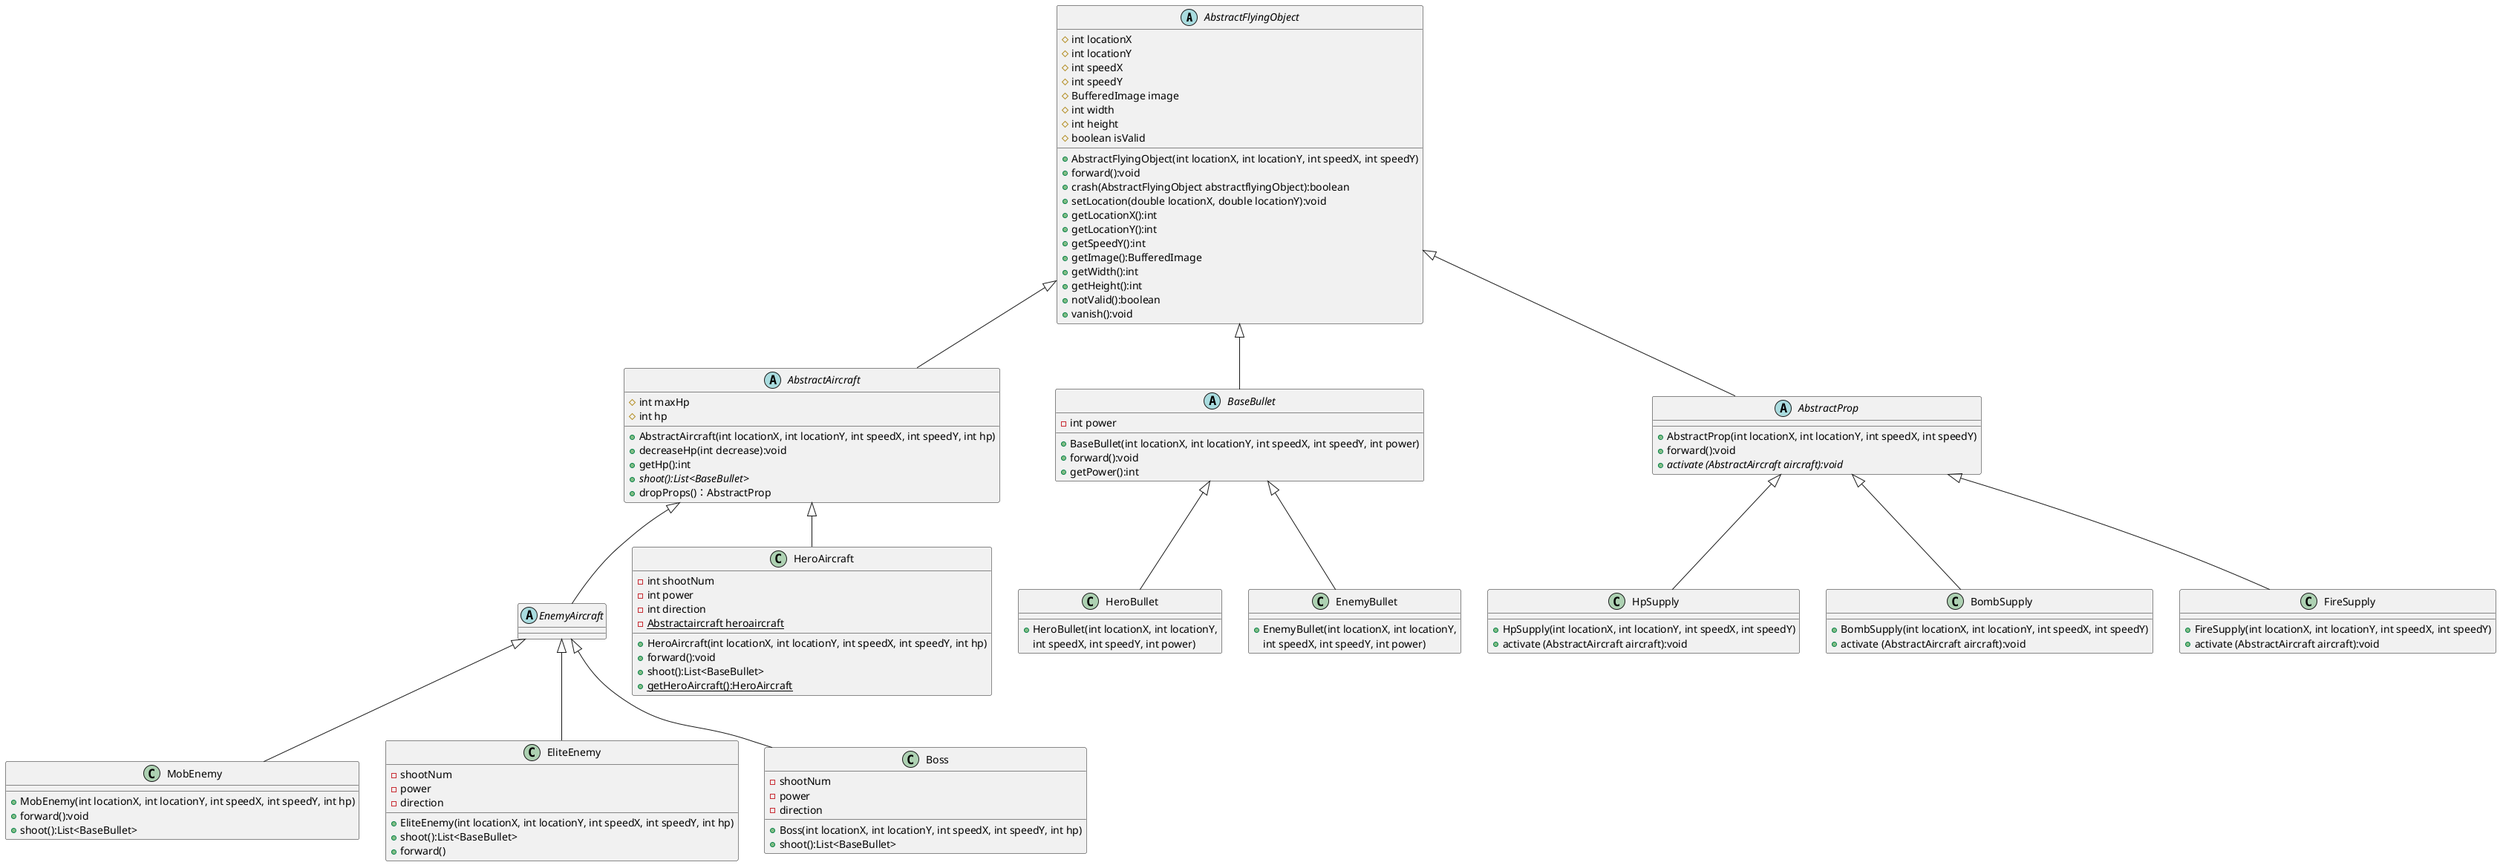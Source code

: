 @startuml
'https://plantuml.com/class-diagram

abstract class AbstractFlyingObject
{
    # int locationX
    # int locationY
    # int speedX
    # int speedY
    # BufferedImage image
    # int width
    # int height
    # boolean isValid

    + AbstractFlyingObject(int locationX, int locationY, int speedX, int speedY)
    + forward():void
    + crash(AbstractFlyingObject abstractflyingObject):boolean
    + setLocation(double locationX, double locationY):void
    + getLocationX():int
    + getLocationY():int
    + getSpeedY():int
    + getImage():BufferedImage
    + getWidth():int
    + getHeight():int
    + notValid():boolean
    + vanish():void
}
abstract class AbstractAircraft
{
	# int maxHp
    # int hp
    + AbstractAircraft(int locationX, int locationY, int speedX, int speedY, int hp)
    + decreaseHp(int decrease):void
    + getHp():int
    + {abstract} shoot():List<BaseBullet>
    + dropProps()：AbstractProp
 }

abstract class BaseBullet
{
    - int power
    + BaseBullet(int locationX, int locationY, int speedX, int speedY, int power)
    + forward():void
	+ getPower():int
}
abstract class AbstractProp{
    +AbstractProp(int locationX, int locationY, int speedX, int speedY)
    +forward():void
    +{abstract} activate (AbstractAircraft aircraft):void

}

abstract class EnemyAircraft

AbstractFlyingObject <|-- AbstractAircraft
AbstractFlyingObject <|-- BaseBullet
AbstractFlyingObject <|-- AbstractProp

AbstractAircraft <|-- EnemyAircraft
AbstractAircraft <|-- HeroAircraft
EnemyAircraft <|-- MobEnemy
EnemyAircraft <|-- EliteEnemy
EnemyAircraft <|-- Boss

BaseBullet <|-- HeroBullet
BaseBullet <|-- EnemyBullet

AbstractProp <|-- HpSupply
AbstractProp <|-- BombSupply
AbstractProp <|-- FireSupply



class HeroAircraft {
    - int shootNum
    - int power
    - int direction
    - {static}Abstractaircraft heroaircraft
    + HeroAircraft(int locationX, int locationY, int speedX, int speedY, int hp)
    + forward():void
    + shoot():List<BaseBullet>
    + {static}getHeroAircraft():HeroAircraft
}

class MobEnemy {
    + MobEnemy(int locationX, int locationY, int speedX, int speedY, int hp)
    + forward():void
    + shoot():List<BaseBullet>
}

class EliteEnemy{
    -shootNum
    -power
    -direction
    +EliteEnemy(int locationX, int locationY, int speedX, int speedY, int hp)
    +shoot():List<BaseBullet>
    +forward()
}

class Boss{
    -shootNum
    -power
    -direction
    +Boss(int locationX, int locationY, int speedX, int speedY, int hp)
    +shoot():List<BaseBullet>
}

class HeroBullet {
    + HeroBullet(int locationX, int locationY,
     int speedX, int speedY, int power)
}

class EnemyBullet {
    + EnemyBullet(int locationX, int locationY,
     int speedX, int speedY, int power)
}

class HpSupply{
    + HpSupply(int locationX, int locationY, int speedX, int speedY)
    + activate (AbstractAircraft aircraft):void
}

class BombSupply{
    + BombSupply(int locationX, int locationY, int speedX, int speedY)
    + activate (AbstractAircraft aircraft):void
}

class FireSupply{
    + FireSupply(int locationX, int locationY, int speedX, int speedY)
    + activate (AbstractAircraft aircraft):void
}

@enduml